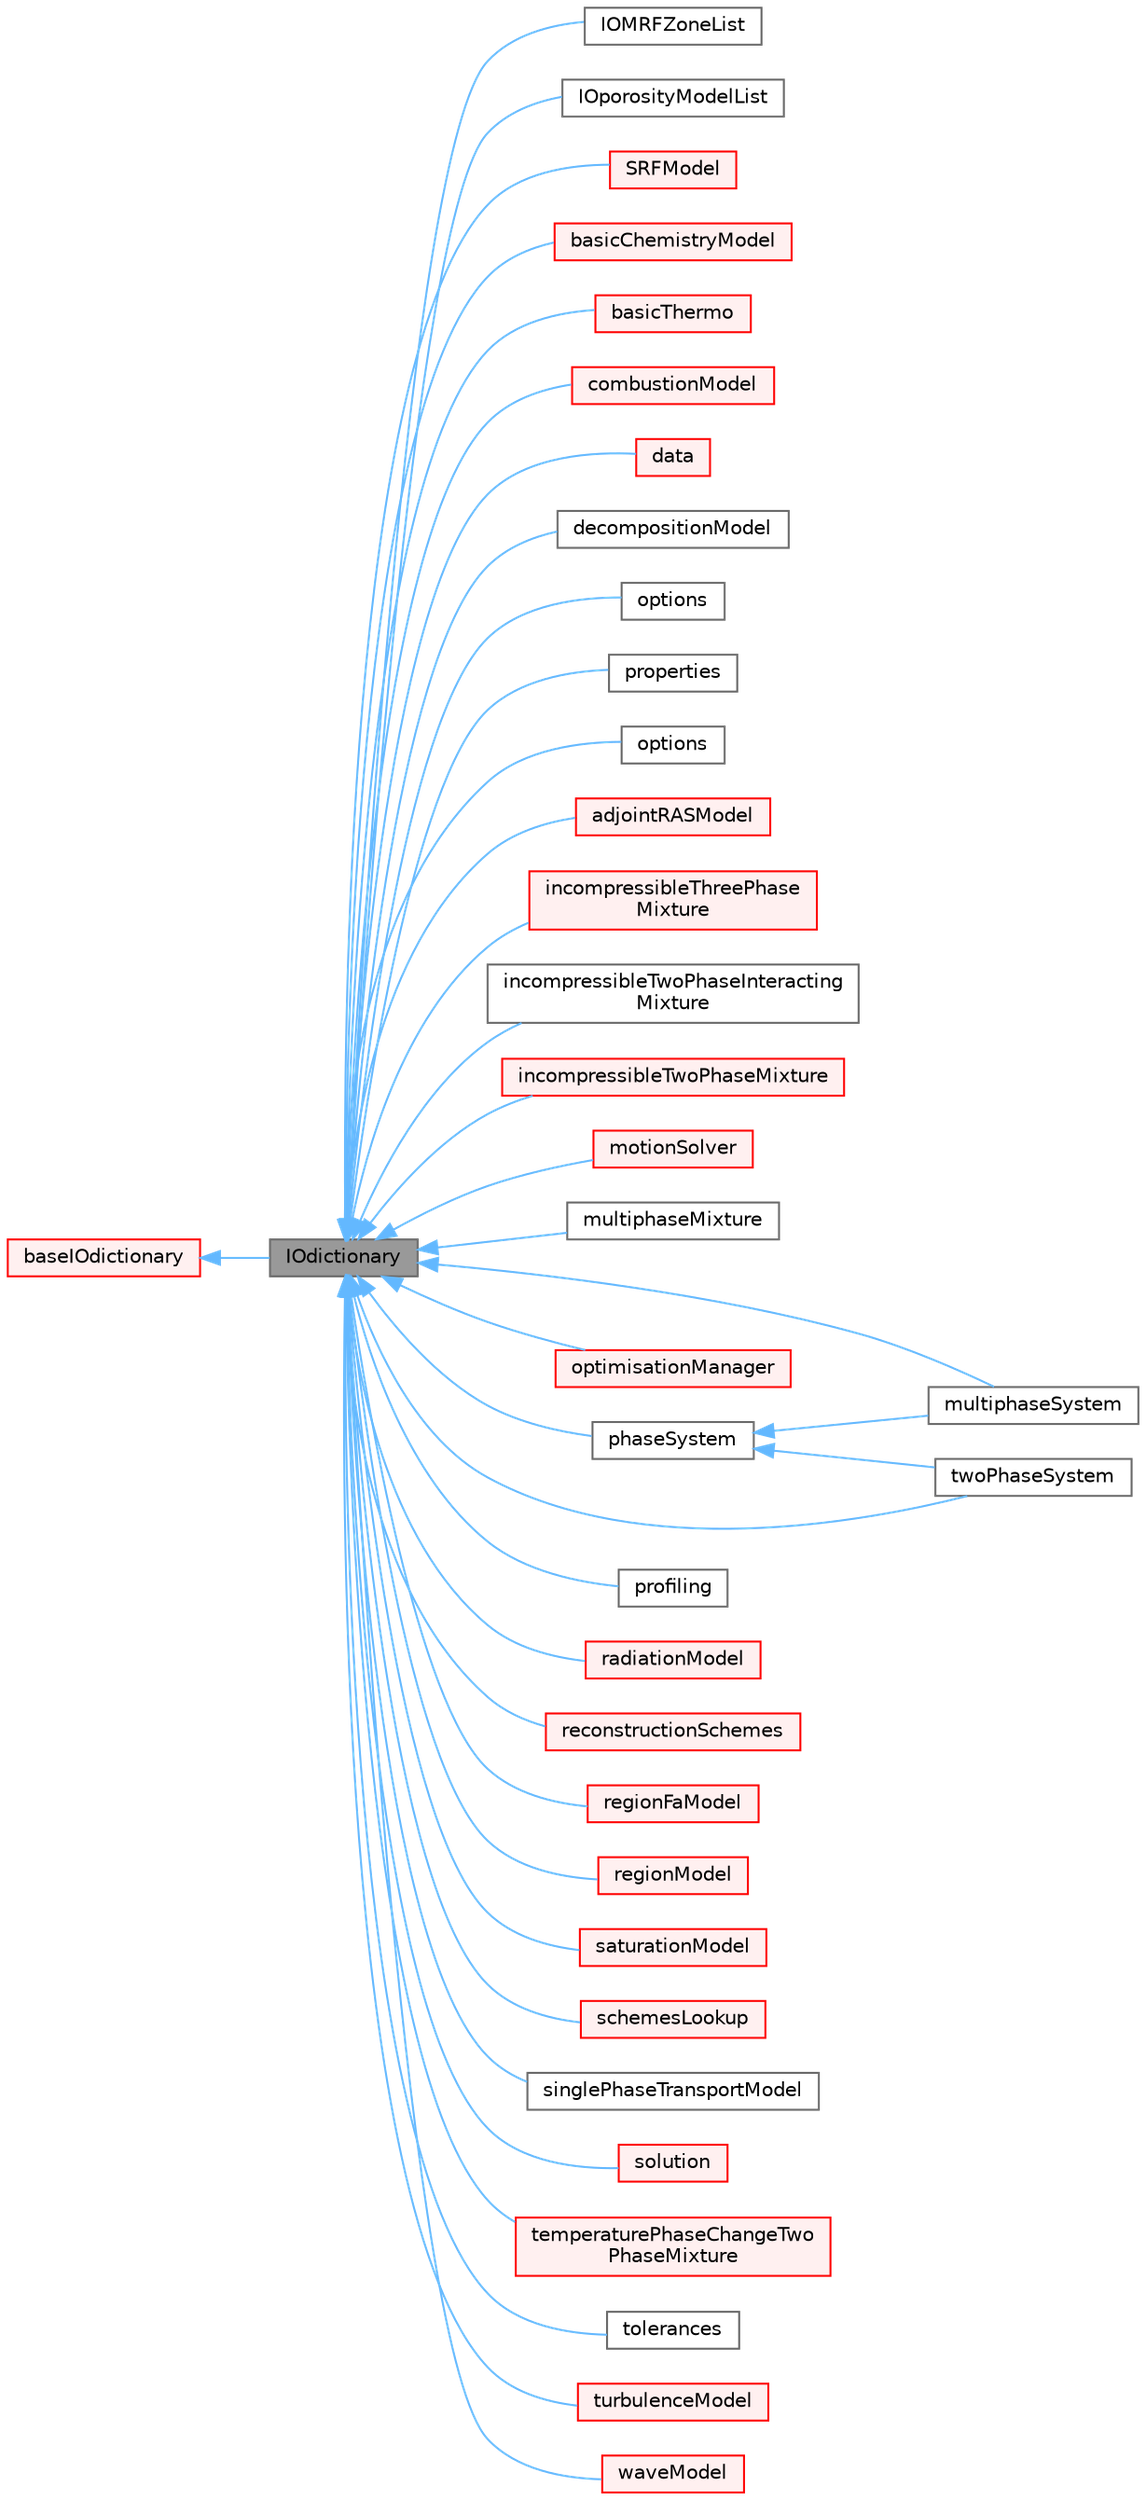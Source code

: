 digraph "IOdictionary"
{
 // LATEX_PDF_SIZE
  bgcolor="transparent";
  edge [fontname=Helvetica,fontsize=10,labelfontname=Helvetica,labelfontsize=10];
  node [fontname=Helvetica,fontsize=10,shape=box,height=0.2,width=0.4];
  rankdir="LR";
  Node1 [id="Node000001",label="IOdictionary",height=0.2,width=0.4,color="gray40", fillcolor="grey60", style="filled", fontcolor="black",tooltip="IOdictionary is derived from dictionary and IOobject to give the dictionary automatic IO functionalit..."];
  Node2 -> Node1 [id="edge1_Node000001_Node000002",dir="back",color="steelblue1",style="solid",tooltip=" "];
  Node2 [id="Node000002",label="baseIOdictionary",height=0.2,width=0.4,color="red", fillcolor="#FFF0F0", style="filled",URL="$classFoam_1_1baseIOdictionary.html",tooltip="baseIOdictionary is derived from dictionary and IOobject to give the dictionary automatic IO function..."];
  Node1 -> Node10 [id="edge2_Node000001_Node000010",dir="back",color="steelblue1",style="solid",tooltip=" "];
  Node10 [id="Node000010",label="IOMRFZoneList",height=0.2,width=0.4,color="gray40", fillcolor="white", style="filled",URL="$classFoam_1_1IOMRFZoneList.html",tooltip="List of MRF zones with IO functionality. MRF zones are specified by a list of dictionary entries,..."];
  Node1 -> Node11 [id="edge3_Node000001_Node000011",dir="back",color="steelblue1",style="solid",tooltip=" "];
  Node11 [id="Node000011",label="IOporosityModelList",height=0.2,width=0.4,color="gray40", fillcolor="white", style="filled",URL="$classFoam_1_1IOporosityModelList.html",tooltip="List of porosity models with IO functionality."];
  Node1 -> Node12 [id="edge4_Node000001_Node000012",dir="back",color="steelblue1",style="solid",tooltip=" "];
  Node12 [id="Node000012",label="SRFModel",height=0.2,width=0.4,color="red", fillcolor="#FFF0F0", style="filled",URL="$classFoam_1_1SRF_1_1SRFModel.html",tooltip="Top level model for single rotating frame."];
  Node1 -> Node14 [id="edge5_Node000001_Node000014",dir="back",color="steelblue1",style="solid",tooltip=" "];
  Node14 [id="Node000014",label="basicChemistryModel",height=0.2,width=0.4,color="red", fillcolor="#FFF0F0", style="filled",URL="$classFoam_1_1basicChemistryModel.html",tooltip="Base class for chemistry models."];
  Node1 -> Node22 [id="edge6_Node000001_Node000022",dir="back",color="steelblue1",style="solid",tooltip=" "];
  Node22 [id="Node000022",label="basicThermo",height=0.2,width=0.4,color="red", fillcolor="#FFF0F0", style="filled",URL="$classFoam_1_1basicThermo.html",tooltip="Abstract base-class for fluid and solid thermodynamic properties."];
  Node1 -> Node36 [id="edge7_Node000001_Node000036",dir="back",color="steelblue1",style="solid",tooltip=" "];
  Node36 [id="Node000036",label="combustionModel",height=0.2,width=0.4,color="red", fillcolor="#FFF0F0", style="filled",URL="$classFoam_1_1combustionModel.html",tooltip="Base class for combustion models."];
  Node1 -> Node52 [id="edge8_Node000001_Node000052",dir="back",color="steelblue1",style="solid",tooltip=" "];
  Node52 [id="Node000052",label="data",height=0.2,width=0.4,color="red", fillcolor="#FFF0F0", style="filled",URL="$classFoam_1_1data.html",tooltip="Database for solution data, solver performance and other reduced data."];
  Node1 -> Node86 [id="edge9_Node000001_Node000086",dir="back",color="steelblue1",style="solid",tooltip=" "];
  Node86 [id="Node000086",label="decompositionModel",height=0.2,width=0.4,color="gray40", fillcolor="white", style="filled",URL="$classFoam_1_1decompositionModel.html",tooltip="MeshObject wrapper of decompositionMethod."];
  Node1 -> Node87 [id="edge10_Node000001_Node000087",dir="back",color="steelblue1",style="solid",tooltip=" "];
  Node87 [id="Node000087",label="options",height=0.2,width=0.4,color="gray40", fillcolor="white", style="filled",URL="$classFoam_1_1fa_1_1options.html",tooltip="Finite-area options."];
  Node1 -> Node88 [id="edge11_Node000001_Node000088",dir="back",color="steelblue1",style="solid",tooltip=" "];
  Node88 [id="Node000088",label="properties",height=0.2,width=0.4,color="gray40", fillcolor="white", style="filled",URL="$classFoam_1_1functionObjects_1_1properties.html",tooltip="Storage for function object properties, derived from IOdictionary. Provides functionality to read/wri..."];
  Node1 -> Node89 [id="edge12_Node000001_Node000089",dir="back",color="steelblue1",style="solid",tooltip=" "];
  Node89 [id="Node000089",label="options",height=0.2,width=0.4,color="gray40", fillcolor="white", style="filled",URL="$classFoam_1_1fv_1_1options.html",tooltip="Finite-volume options."];
  Node1 -> Node90 [id="edge13_Node000001_Node000090",dir="back",color="steelblue1",style="solid",tooltip=" "];
  Node90 [id="Node000090",label="adjointRASModel",height=0.2,width=0.4,color="red", fillcolor="#FFF0F0", style="filled",URL="$classFoam_1_1incompressibleAdjoint_1_1adjointRASModel.html",tooltip="Abstract base class for incompressible turbulence models."];
  Node1 -> Node94 [id="edge14_Node000001_Node000094",dir="back",color="steelblue1",style="solid",tooltip=" "];
  Node94 [id="Node000094",label="incompressibleThreePhase\lMixture",height=0.2,width=0.4,color="red", fillcolor="#FFF0F0", style="filled",URL="$classFoam_1_1incompressibleThreePhaseMixture.html",tooltip=" "];
  Node1 -> Node96 [id="edge15_Node000001_Node000096",dir="back",color="steelblue1",style="solid",tooltip=" "];
  Node96 [id="Node000096",label="incompressibleTwoPhaseInteracting\lMixture",height=0.2,width=0.4,color="gray40", fillcolor="white", style="filled",URL="$classFoam_1_1incompressibleTwoPhaseInteractingMixture.html",tooltip="A two-phase incompressible transportModel for interacting phases requiring the direct evaluation of t..."];
  Node1 -> Node97 [id="edge16_Node000001_Node000097",dir="back",color="steelblue1",style="solid",tooltip=" "];
  Node97 [id="Node000097",label="incompressibleTwoPhaseMixture",height=0.2,width=0.4,color="red", fillcolor="#FFF0F0", style="filled",URL="$classFoam_1_1incompressibleTwoPhaseMixture.html",tooltip="A two-phase incompressible transportModel."];
  Node1 -> Node104 [id="edge17_Node000001_Node000104",dir="back",color="steelblue1",style="solid",tooltip=" "];
  Node104 [id="Node000104",label="motionSolver",height=0.2,width=0.4,color="red", fillcolor="#FFF0F0", style="filled",URL="$classFoam_1_1motionSolver.html",tooltip="Virtual base class for mesh motion solver."];
  Node1 -> Node130 [id="edge18_Node000001_Node000130",dir="back",color="steelblue1",style="solid",tooltip=" "];
  Node130 [id="Node000130",label="multiphaseMixture",height=0.2,width=0.4,color="gray40", fillcolor="white", style="filled",URL="$classFoam_1_1multiphaseMixture.html",tooltip="Incompressible multi-phase mixture with built in solution for the phase fractions with interface comp..."];
  Node1 -> Node131 [id="edge19_Node000001_Node000131",dir="back",color="steelblue1",style="solid",tooltip=" "];
  Node131 [id="Node000131",label="multiphaseSystem",height=0.2,width=0.4,color="gray40", fillcolor="white", style="filled",URL="$classFoam_1_1multiphaseSystem.html",tooltip="Incompressible multi-phase mixture with built in solution for the phase fractions with interface comp..."];
  Node1 -> Node132 [id="edge20_Node000001_Node000132",dir="back",color="steelblue1",style="solid",tooltip=" "];
  Node132 [id="Node000132",label="optimisationManager",height=0.2,width=0.4,color="red", fillcolor="#FFF0F0", style="filled",URL="$classFoam_1_1optimisationManager.html",tooltip="Abstract base class for optimisation methods."];
  Node1 -> Node135 [id="edge21_Node000001_Node000135",dir="back",color="steelblue1",style="solid",tooltip=" "];
  Node135 [id="Node000135",label="phaseSystem",height=0.2,width=0.4,color="gray40", fillcolor="white", style="filled",URL="$classFoam_1_1phaseSystem.html",tooltip="Class to represent a system of phases and model interfacial transfers between them."];
  Node135 -> Node131 [id="edge22_Node000135_Node000131",dir="back",color="steelblue1",style="solid",tooltip=" "];
  Node135 -> Node136 [id="edge23_Node000135_Node000136",dir="back",color="steelblue1",style="solid",tooltip=" "];
  Node136 [id="Node000136",label="twoPhaseSystem",height=0.2,width=0.4,color="gray40", fillcolor="white", style="filled",URL="$classFoam_1_1twoPhaseSystem.html",tooltip="Class which solves the volume fraction equations for two phases."];
  Node1 -> Node137 [id="edge24_Node000001_Node000137",dir="back",color="steelblue1",style="solid",tooltip=" "];
  Node137 [id="Node000137",label="profiling",height=0.2,width=0.4,color="gray40", fillcolor="white", style="filled",URL="$classFoam_1_1profiling.html",tooltip="Code profiling."];
  Node1 -> Node138 [id="edge25_Node000001_Node000138",dir="back",color="steelblue1",style="solid",tooltip=" "];
  Node138 [id="Node000138",label="radiationModel",height=0.2,width=0.4,color="red", fillcolor="#FFF0F0", style="filled",URL="$classFoam_1_1radiation_1_1radiationModel.html",tooltip="Top level model for radiation modelling."];
  Node1 -> Node146 [id="edge26_Node000001_Node000146",dir="back",color="steelblue1",style="solid",tooltip=" "];
  Node146 [id="Node000146",label="reconstructionSchemes",height=0.2,width=0.4,color="red", fillcolor="#FFF0F0", style="filled",URL="$classFoam_1_1reconstructionSchemes.html",tooltip="Original code supplied by Henning Scheufler, DLR (2019)"];
  Node1 -> Node150 [id="edge27_Node000001_Node000150",dir="back",color="steelblue1",style="solid",tooltip=" "];
  Node150 [id="Node000150",label="regionFaModel",height=0.2,width=0.4,color="red", fillcolor="#FFF0F0", style="filled",URL="$classFoam_1_1regionModels_1_1regionFaModel.html",tooltip="Base class for area region models."];
  Node1 -> Node158 [id="edge28_Node000001_Node000158",dir="back",color="steelblue1",style="solid",tooltip=" "];
  Node158 [id="Node000158",label="regionModel",height=0.2,width=0.4,color="red", fillcolor="#FFF0F0", style="filled",URL="$classFoam_1_1regionModels_1_1regionModel.html",tooltip="Base class for region models."];
  Node1 -> Node171 [id="edge29_Node000001_Node000171",dir="back",color="steelblue1",style="solid",tooltip=" "];
  Node171 [id="Node000171",label="saturationModel",height=0.2,width=0.4,color="red", fillcolor="#FFF0F0", style="filled",URL="$classFoam_1_1saturationModel.html",tooltip=" "];
  Node1 -> Node178 [id="edge30_Node000001_Node000178",dir="back",color="steelblue1",style="solid",tooltip=" "];
  Node178 [id="Node000178",label="schemesLookup",height=0.2,width=0.4,color="red", fillcolor="#FFF0F0", style="filled",URL="$classFoam_1_1schemesLookup.html",tooltip="Selector class for finite area/finite volume differencing schemes."];
  Node1 -> Node181 [id="edge31_Node000001_Node000181",dir="back",color="steelblue1",style="solid",tooltip=" "];
  Node181 [id="Node000181",label="singlePhaseTransportModel",height=0.2,width=0.4,color="gray40", fillcolor="white", style="filled",URL="$classFoam_1_1singlePhaseTransportModel.html",tooltip="A simple single-phase transport model based on viscosityModel."];
  Node1 -> Node182 [id="edge32_Node000001_Node000182",dir="back",color="steelblue1",style="solid",tooltip=" "];
  Node182 [id="Node000182",label="solution",height=0.2,width=0.4,color="red", fillcolor="#FFF0F0", style="filled",URL="$classFoam_1_1solution.html",tooltip="Selector class for relaxation factors, solver type and solution."];
  Node1 -> Node185 [id="edge33_Node000001_Node000185",dir="back",color="steelblue1",style="solid",tooltip=" "];
  Node185 [id="Node000185",label="temperaturePhaseChangeTwo\lPhaseMixture",height=0.2,width=0.4,color="red", fillcolor="#FFF0F0", style="filled",URL="$classFoam_1_1temperaturePhaseChangeTwoPhaseMixture.html",tooltip=" "];
  Node1 -> Node188 [id="edge34_Node000001_Node000188",dir="back",color="steelblue1",style="solid",tooltip=" "];
  Node188 [id="Node000188",label="tolerances",height=0.2,width=0.4,color="gray40", fillcolor="white", style="filled",URL="$classFoam_1_1tolerances.html",tooltip="Selector class for solution tolerances."];
  Node1 -> Node189 [id="edge35_Node000001_Node000189",dir="back",color="steelblue1",style="solid",tooltip=" "];
  Node189 [id="Node000189",label="turbulenceModel",height=0.2,width=0.4,color="red", fillcolor="#FFF0F0", style="filled",URL="$classFoam_1_1turbulenceModel.html",tooltip="Abstract base class for turbulence models (RAS, LES and laminar)."];
  Node1 -> Node136 [id="edge36_Node000001_Node000136",dir="back",color="steelblue1",style="solid",tooltip=" "];
  Node1 -> Node219 [id="edge37_Node000001_Node000219",dir="back",color="steelblue1",style="solid",tooltip=" "];
  Node219 [id="Node000219",label="waveModel",height=0.2,width=0.4,color="red", fillcolor="#FFF0F0", style="filled",URL="$classFoam_1_1waveModel.html",tooltip="Base class for waveModels."];
}
